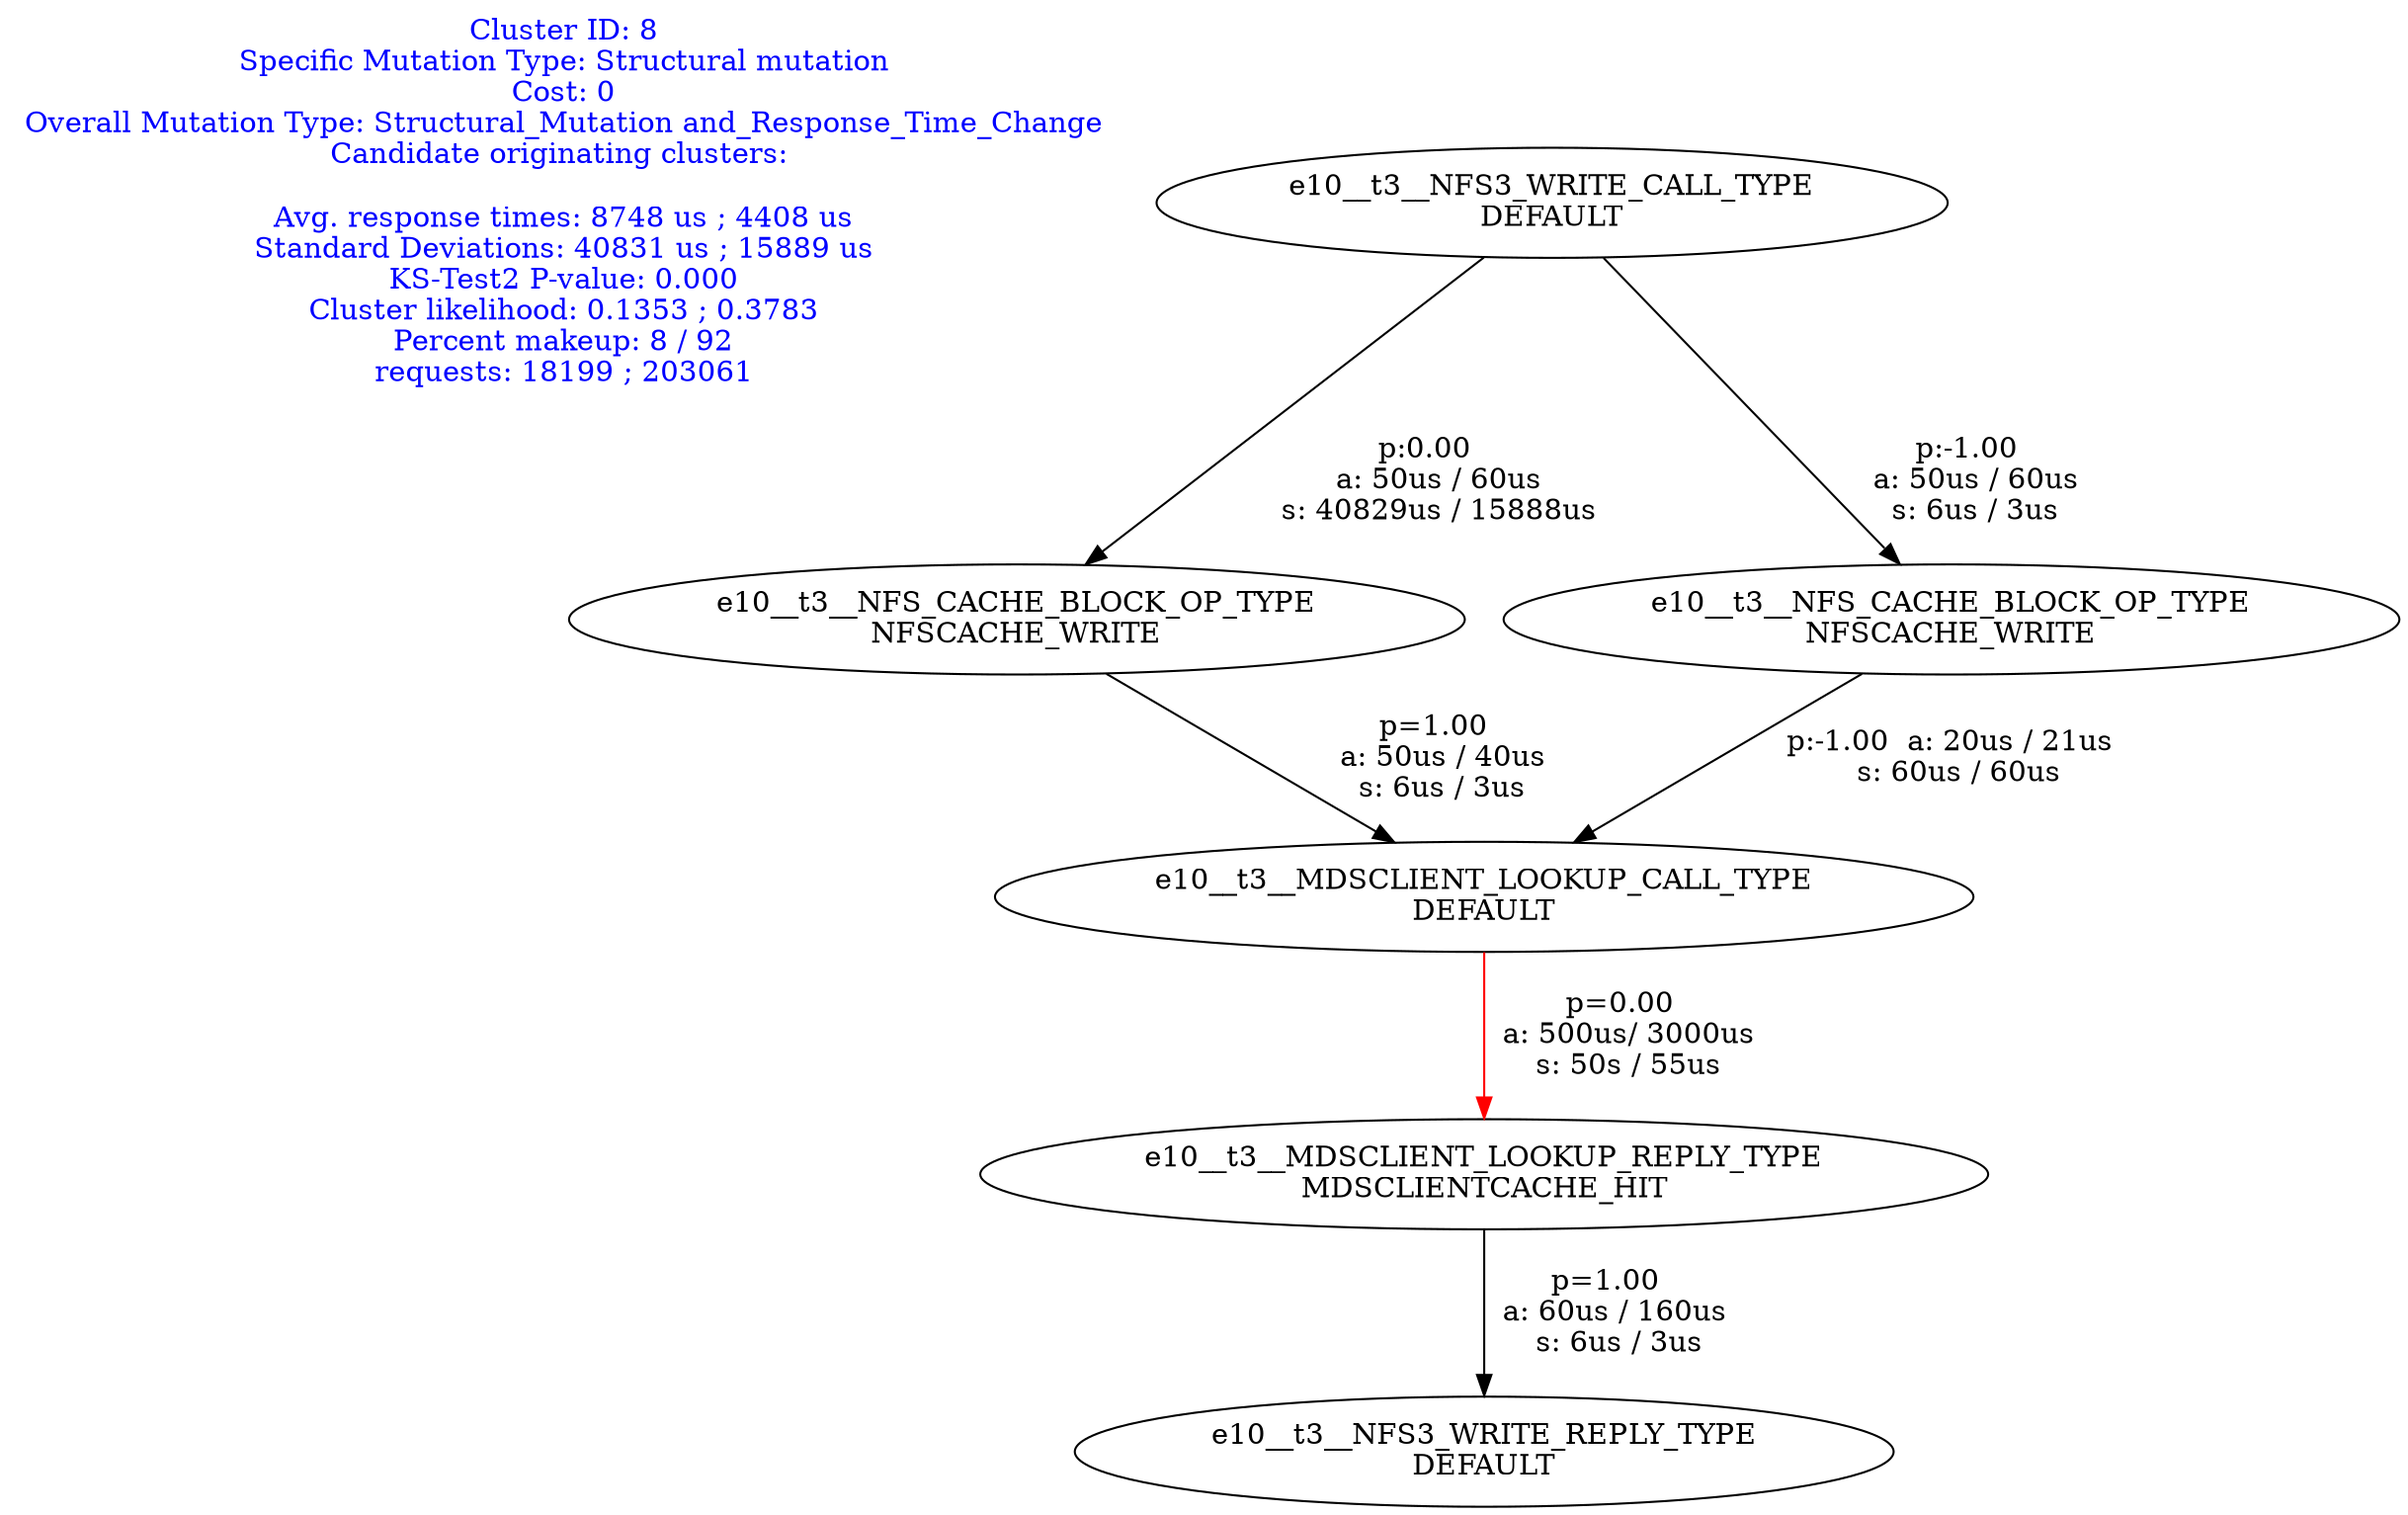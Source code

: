 # 3  R: 53.790597 usecs RT: 23060482.829943 usecs
Digraph G {
1 [fontcolor="blue" shape="plaintext" label="Cluster ID: 8\nSpecific Mutation Type: Structural mutation\nCost: 0\nOverall Mutation Type: Structural_Mutation and_Response_Time_Change\nCandidate originating clusters: \n\nAvg. response times: 8748 us ; 4408 us\nStandard Deviations: 40831 us ; 15889 us\nKS-Test2 P-value: 0.000\nCluster likelihood: 0.1353 ; 0.3783\nPercent makeup: 8 / 92\nrequests: 18199 ; 203061"]
6349324424636160.6349324424637232 [label="e10__t3__NFS3_WRITE_CALL_TYPE\nDEFAULT"]
6349324424636160.6349324424666205 [label="e10__t3__NFS_CACHE_BLOCK_OP_TYPE\nNFSCACHE_WRITE"]
6349324424636160.6349324424798550 [label="e10__t3__NFS3_WRITE_REPLY_TYPE\nDEFAULT"]

1.1 [label="e10__t3__NFS_CACHE_BLOCK_OP_TYPE\nNFSCACHE_WRITE"]
1.2 [label="e10__t3__MDSCLIENT_LOOKUP_CALL_TYPE\nDEFAULT"]
1.3 [label="e10__t3__MDSCLIENT_LOOKUP_REPLY_TYPE\nMDSCLIENTCACHE_HIT"]

6349324424636160.6349324424637232 -> 6349324424636160.6349324424666205 [color="black" label="p:0.00\n   a: 50us / 60us\n   s: 40829us / 15888us"]

6349324424636160.6349324424637232 -> 1.1 [color="black" label="p:-1.00\n  a: 50us / 60us\n  s: 6us / 3us"]
1.1 -> 1.2 [color="black" label="p:-1.00  a: 20us / 21us\n  s: 60us / 60us"]
6349324424636160.6349324424666205 -> 1.2 [color="black" label="p=1.00\n  a: 50us / 40us\n  s: 6us / 3us"]
1.2 -> 1.3 [color="red" label="p=0.00\n  a: 500us/ 3000us\n  s: 50s / 55us"]
1.3 -> 6349324424636160.6349324424798550 [color="black" label="p=1.00\n  a: 60us / 160us\n   s: 6us / 3us"]
}